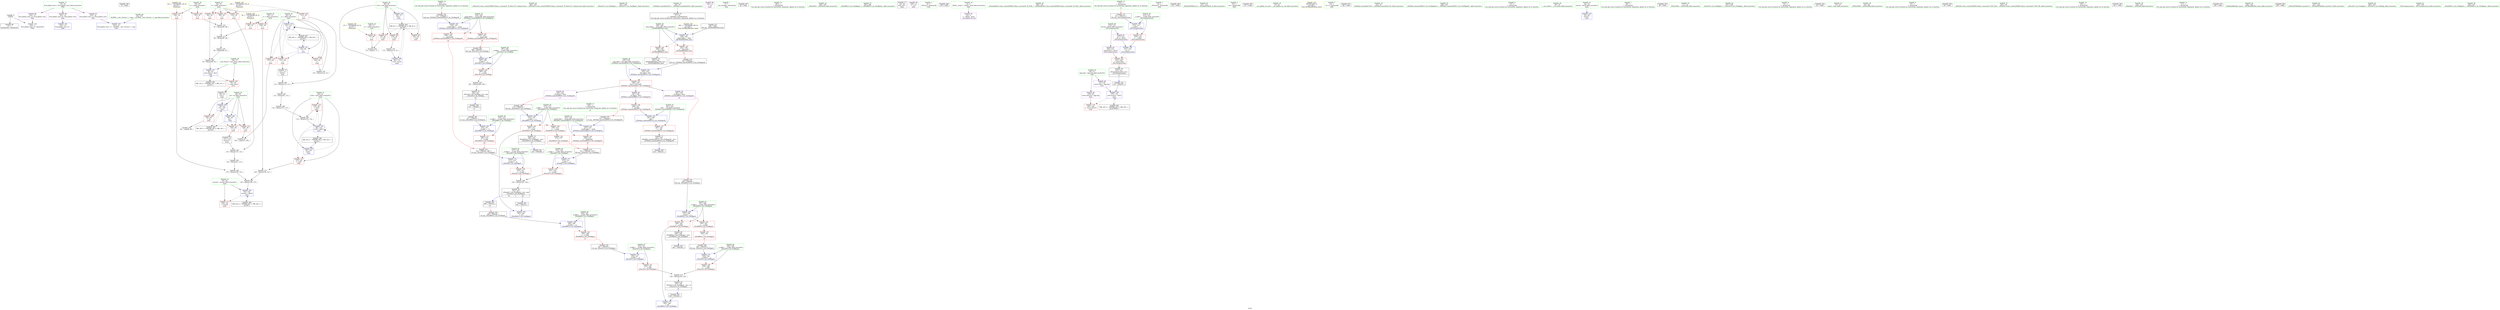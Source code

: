 digraph "SVFG" {
	label="SVFG";

	Node0x55a0948756b0 [shape=record,color=grey,label="{NodeID: 0\nNullPtr}"];
	Node0x55a0948756b0 -> Node0x55a094890660[style=solid];
	Node0x55a0948756b0 -> Node0x55a0948954a0[style=solid];
	Node0x55a0948b91d0 [shape=record,color=black,label="{NodeID: 346\n70 = PHI()\n}"];
	Node0x55a09489ca80 [shape=record,color=grey,label="{NodeID: 263\n134 = Binary(91, 133, )\n}"];
	Node0x55a09489ca80 -> Node0x55a09489cc00[style=solid];
	Node0x55a09488ecf0 [shape=record,color=red,label="{NodeID: 97\n76\<--48\n\<--test\nmain\n}"];
	Node0x55a09488ecf0 -> Node0x55a094893370[style=solid];
	Node0x55a09488c480 [shape=record,color=green,label="{NodeID: 14\n205\<--1\n\<--dummyObj\nCan only get source location for instruction, argument, global var or function.|{<s0>15}}"];
	Node0x55a09488c480:s0 -> Node0x55a0948bcd60[style=solid,color=red];
	Node0x55a0948bb8f0 [shape=record,color=black,label="{NodeID: 360\n203 = PHI(231, )\n}"];
	Node0x55a094893070 [shape=record,color=grey,label="{NodeID: 277\n109 = cmp(107, 108, )\n}"];
	Node0x55a09488e830 [shape=record,color=red,label="{NodeID: 111\n130\<--58\n\<--nn\nmain\n}"];
	Node0x55a09488e830 -> Node0x55a094890ad0[style=solid];
	Node0x55a09488d190 [shape=record,color=green,label="{NodeID: 28\n54\<--55\nx\<--x_field_insensitive\nmain\n}"];
	Node0x55a09488d190 -> Node0x55a09488e420[style=solid];
	Node0x55a09488d190 -> Node0x55a09488e4f0[style=solid];
	Node0x55a0948bcb40 [shape=record,color=black,label="{NodeID: 374\n232 = PHI(202, )\n0th arg _ZNSt8ios_base4setfESt13_Ios_FmtflagsS0_ }"];
	Node0x55a0948bcb40 -> Node0x55a0948961d0[style=solid];
	Node0x55a094894500 [shape=record,color=red,label="{NodeID: 125\n250\<--239\n\<--__mask.addr\n_ZNSt8ios_base4setfESt13_Ios_FmtflagsS0_\n|{<s0>16}}"];
	Node0x55a094894500:s0 -> Node0x55a0948bc2f0[style=solid,color=red];
	Node0x55a09488de40 [shape=record,color=green,label="{NodeID: 42\n162\<--163\n_ZStlsIcSt11char_traitsIcEERSt13basic_ostreamIT_T0_ES6_St13_Setprecision\<--_ZStlsIcSt11char_traitsIcEERSt13basic_ostreamIT_T0_ES6_St13_Setprecision_field_insensitive\n}"];
	Node0x55a094895060 [shape=record,color=red,label="{NodeID: 139\n322\<--317\n\<--__b.addr\n_ZStanSt13_Ios_FmtflagsS_\n}"];
	Node0x55a094895060 -> Node0x55a09489d380[style=solid];
	Node0x55a09488fb10 [shape=record,color=green,label="{NodeID: 56\n261\<--262\n_ZStanSt13_Ios_FmtflagsS_\<--_ZStanSt13_Ios_FmtflagsS__field_insensitive\n}"];
	Node0x55a094895c20 [shape=record,color=blue,label="{NodeID: 153\n62\<--123\ni\<--inc\nmain\n}"];
	Node0x55a094895c20 -> Node0x55a09488eaa0[style=dashed];
	Node0x55a094895c20 -> Node0x55a094893d60[style=dashed];
	Node0x55a094895c20 -> Node0x55a094893df0[style=dashed];
	Node0x55a094895c20 -> Node0x55a094895c20[style=dashed];
	Node0x55a094895c20 -> Node0x55a0948a9f10[style=dashed];
	Node0x55a094890760 [shape=record,color=black,label="{NodeID: 70\n27\<--28\n\<--_ZNSt8ios_base4InitD1Ev\nCan only get source location for instruction, argument, global var or function.}"];
	Node0x55a094896780 [shape=record,color=blue,label="{NodeID: 167\n287\<--286\n__a.addr\<--__a\n_ZStcoSt13_Ios_Fmtflags\n}"];
	Node0x55a094896780 -> Node0x55a094894b80[style=dashed];
	Node0x55a0948912f0 [shape=record,color=purple,label="{NodeID: 84\n138\<--10\n\<--.str\nmain\n}"];
	Node0x55a09488b0c0 [shape=record,color=green,label="{NodeID: 1\n7\<--1\n__dso_handle\<--dummyObj\nGlob }"];
	Node0x55a094578310 [shape=record,color=black,label="{NodeID: 347\n26 = PHI()\n}"];
	Node0x55a09489cc00 [shape=record,color=grey,label="{NodeID: 264\n135 = Binary(129, 134, )\n}"];
	Node0x55a09489cc00 -> Node0x55a09489cd80[style=solid];
	Node0x55a09488edc0 [shape=record,color=red,label="{NodeID: 98\n142\<--48\n\<--test\nmain\n}"];
	Node0x55a09488c580 [shape=record,color=green,label="{NodeID: 15\n292\<--1\n\<--dummyObj\nCan only get source location for instruction, argument, global var or function.}"];
	Node0x55a0948bba00 [shape=record,color=black,label="{NodeID: 361\n255 = PHI(269, )\n}"];
	Node0x55a0948931f0 [shape=record,color=grey,label="{NodeID: 278\n99 = cmp(98, 69, )\n}"];
	Node0x55a09488e900 [shape=record,color=red,label="{NodeID: 112\n118\<--60\n\<--mult\nmain\n}"];
	Node0x55a09488e900 -> Node0x55a09489d080[style=solid];
	Node0x55a09488d260 [shape=record,color=green,label="{NodeID: 29\n56\<--57\nnum_farms\<--num_farms_field_insensitive\nmain\n}"];
	Node0x55a09488d260 -> Node0x55a09488e5c0[style=solid];
	Node0x55a09488d260 -> Node0x55a094895740[style=solid];
	Node0x55a0948bcc50 [shape=record,color=black,label="{NodeID: 375\n233 = PHI(204, )\n1st arg _ZNSt8ios_base4setfESt13_Ios_FmtflagsS0_ }"];
	Node0x55a0948bcc50 -> Node0x55a0948962a0[style=solid];
	Node0x55a0948945d0 [shape=record,color=red,label="{NodeID: 126\n259\<--239\n\<--__mask.addr\n_ZNSt8ios_base4setfESt13_Ios_FmtflagsS0_\n|{<s0>18}}"];
	Node0x55a0948945d0:s0 -> Node0x55a0948bc9c0[style=solid,color=red];
	Node0x55a09488df40 [shape=record,color=green,label="{NodeID: 43\n166\<--167\n_ZNSolsEd\<--_ZNSolsEd_field_insensitive\n}"];
	Node0x55a094895130 [shape=record,color=red,label="{NodeID: 140\n334\<--328\n\<--__a.addr\n_ZStorSt13_Ios_FmtflagsS_\n}"];
	Node0x55a094895130 -> Node0x55a09489db00[style=solid];
	Node0x55a09488fc10 [shape=record,color=green,label="{NodeID: 57\n265\<--266\n_ZStoRRSt13_Ios_FmtflagsS_\<--_ZStoRRSt13_Ios_FmtflagsS__field_insensitive\n}"];
	Node0x55a094895cf0 [shape=record,color=blue,label="{NodeID: 154\n64\<--136\nanswer\<--add18\nmain\n}"];
	Node0x55a094895cf0 -> Node0x55a094893e80[style=dashed];
	Node0x55a094895cf0 -> Node0x55a0948aa410[style=dashed];
	Node0x55a094890860 [shape=record,color=black,label="{NodeID: 71\n43\<--69\nmain_ret\<--\nmain\n}"];
	Node0x55a094896850 [shape=record,color=blue,label="{NodeID: 168\n297\<--295\n__a.addr\<--__a\n_ZStoRRSt13_Ios_FmtflagsS_\n}"];
	Node0x55a094896850 -> Node0x55a094894c50[style=dashed];
	Node0x55a094896850 -> Node0x55a094894d20[style=dashed];
	Node0x55a0948913c0 [shape=record,color=purple,label="{NodeID: 85\n146\<--12\n\<--.str.1\nmain\n}"];
	Node0x55a09488b150 [shape=record,color=green,label="{NodeID: 2\n8\<--1\n_ZSt3cin\<--dummyObj\nGlob }"];
	Node0x55a0948bab50 [shape=record,color=black,label="{NodeID: 348\n139 = PHI()\n}"];
	Node0x55a09489cd80 [shape=record,color=grey,label="{NodeID: 265\n136 = Binary(128, 135, )\n}"];
	Node0x55a09489cd80 -> Node0x55a094895cf0[style=solid];
	Node0x55a09488ee90 [shape=record,color=red,label="{NodeID: 99\n174\<--48\n\<--test\nmain\n}"];
	Node0x55a09488ee90 -> Node0x55a094892d70[style=solid];
	Node0x55a09488c680 [shape=record,color=green,label="{NodeID: 16\n4\<--6\n_ZStL8__ioinit\<--_ZStL8__ioinit_field_insensitive\nGlob }"];
	Node0x55a09488c680 -> Node0x55a094891220[style=solid];
	Node0x55a0948bbb10 [shape=record,color=black,label="{NodeID: 362\n260 = PHI(312, )\n|{<s0>19}}"];
	Node0x55a0948bbb10:s0 -> Node0x55a0948bd0f0[style=solid,color=red];
	Node0x55a094893370 [shape=record,color=grey,label="{NodeID: 279\n78 = cmp(76, 77, )\n}"];
	Node0x55a09488e9d0 [shape=record,color=red,label="{NodeID: 113\n127\<--60\n\<--mult\nmain\n}"];
	Node0x55a09488e9d0 -> Node0x55a09489d680[style=solid];
	Node0x55a09488d330 [shape=record,color=green,label="{NodeID: 30\n58\<--59\nnn\<--nn_field_insensitive\nmain\n}"];
	Node0x55a09488d330 -> Node0x55a09488e690[style=solid];
	Node0x55a09488d330 -> Node0x55a09488e760[style=solid];
	Node0x55a09488d330 -> Node0x55a09488e830[style=solid];
	Node0x55a09488d330 -> Node0x55a094895810[style=solid];
	Node0x55a09488d330 -> Node0x55a0948958e0[style=solid];
	Node0x55a0948bcd60 [shape=record,color=black,label="{NodeID: 376\n234 = PHI(205, )\n2nd arg _ZNSt8ios_base4setfESt13_Ios_FmtflagsS0_ }"];
	Node0x55a0948bcd60 -> Node0x55a094896370[style=solid];
	Node0x55a0948946a0 [shape=record,color=red,label="{NodeID: 127\n267\<--241\n\<--__old\n_ZNSt8ios_base4setfESt13_Ios_FmtflagsS0_\n}"];
	Node0x55a0948946a0 -> Node0x55a094890d40[style=solid];
	Node0x55a09488e040 [shape=record,color=green,label="{NodeID: 44\n169\<--170\n_ZSt4endlIcSt11char_traitsIcEERSt13basic_ostreamIT_T0_ES6_\<--_ZSt4endlIcSt11char_traitsIcEERSt13basic_ostreamIT_T0_ES6__field_insensitive\n}"];
	Node0x55a0948ad0c0 [shape=record,color=yellow,style=double,label="{NodeID: 307\n4V_1 = ENCHI(MR_4V_0)\npts\{47 \}\nFun[main]}"];
	Node0x55a0948ad0c0 -> Node0x55a09488ec20[style=dashed];
	Node0x55a094895200 [shape=record,color=red,label="{NodeID: 141\n335\<--330\n\<--__b.addr\n_ZStorSt13_Ios_FmtflagsS_\n}"];
	Node0x55a094895200 -> Node0x55a09489db00[style=solid];
	Node0x55a09488fd10 [shape=record,color=green,label="{NodeID: 58\n272\<--273\n__a.addr\<--__a.addr_field_insensitive\n_ZStaNRSt13_Ios_FmtflagsS_\n}"];
	Node0x55a09488fd10 -> Node0x55a094894840[style=solid];
	Node0x55a09488fd10 -> Node0x55a094894910[style=solid];
	Node0x55a09488fd10 -> Node0x55a094896510[style=solid];
	Node0x55a094895dc0 [shape=record,color=blue,label="{NodeID: 155\n157\<--153\ncoerce.dive\<--call23\nmain\n}"];
	Node0x55a094895dc0 -> Node0x55a094893f50[style=dashed];
	Node0x55a094895dc0 -> Node0x55a0948aa910[style=dashed];
	Node0x55a094890930 [shape=record,color=black,label="{NodeID: 72\n96\<--95\nconv\<--\nmain\n}"];
	Node0x55a094890930 -> Node0x55a094895810[style=solid];
	Node0x55a094896920 [shape=record,color=blue,label="{NodeID: 169\n299\<--296\n__b.addr\<--__b\n_ZStoRRSt13_Ios_FmtflagsS_\n}"];
	Node0x55a094896920 -> Node0x55a094894df0[style=dashed];
	Node0x55a094891490 [shape=record,color=purple,label="{NodeID: 86\n342\<--14\nllvm.global_ctors_0\<--llvm.global_ctors\nGlob }"];
	Node0x55a094891490 -> Node0x55a0948952d0[style=solid];
	Node0x55a09488b400 [shape=record,color=green,label="{NodeID: 3\n9\<--1\n_ZSt4cout\<--dummyObj\nGlob }"];
	Node0x55a0948badf0 [shape=record,color=black,label="{NodeID: 349\n143 = PHI()\n}"];
	Node0x55a09489cf00 [shape=record,color=grey,label="{NodeID: 266\n116 = Binary(117, 115, )\n}"];
	Node0x55a09489cf00 -> Node0x55a09489d080[style=solid];
	Node0x55a09488ef60 [shape=record,color=red,label="{NodeID: 100\n88\<--50\n\<--c\nmain\n}"];
	Node0x55a09488ef60 -> Node0x55a09489d980[style=solid];
	Node0x55a09488c780 [shape=record,color=green,label="{NodeID: 17\n14\<--18\nllvm.global_ctors\<--llvm.global_ctors_field_insensitive\nGlob }"];
	Node0x55a09488c780 -> Node0x55a094891490[style=solid];
	Node0x55a09488c780 -> Node0x55a094891590[style=solid];
	Node0x55a09488c780 -> Node0x55a094891690[style=solid];
	Node0x55a0948bbcb0 [shape=record,color=black,label="{NodeID: 363\n264 = PHI(294, )\n}"];
	Node0x55a09488eaa0 [shape=record,color=red,label="{NodeID: 114\n107\<--62\n\<--i\nmain\n}"];
	Node0x55a09488eaa0 -> Node0x55a094893070[style=solid];
	Node0x55a09488d400 [shape=record,color=green,label="{NodeID: 31\n60\<--61\nmult\<--mult_field_insensitive\nmain\n}"];
	Node0x55a09488d400 -> Node0x55a09488e900[style=solid];
	Node0x55a09488d400 -> Node0x55a09488e9d0[style=solid];
	Node0x55a09488d400 -> Node0x55a0948959b0[style=solid];
	Node0x55a09488d400 -> Node0x55a094895b50[style=solid];
	Node0x55a0948bce70 [shape=record,color=black,label="{NodeID: 377\n211 = PHI(154, )\n0th arg _ZSt12setprecisioni }"];
	Node0x55a0948bce70 -> Node0x55a094896030[style=solid];
	Node0x55a094894770 [shape=record,color=red,label="{NodeID: 128\n248\<--247\n\<--_M_flags\n_ZNSt8ios_base4setfESt13_Ios_FmtflagsS0_\n}"];
	Node0x55a094894770 -> Node0x55a094896440[style=solid];
	Node0x55a09488e140 [shape=record,color=green,label="{NodeID: 45\n171\<--172\n_ZNSolsEPFRSoS_E\<--_ZNSolsEPFRSoS_E_field_insensitive\n}"];
	Node0x55a0948952d0 [shape=record,color=blue,label="{NodeID: 142\n342\<--15\nllvm.global_ctors_0\<--\nGlob }"];
	Node0x55a09488fde0 [shape=record,color=green,label="{NodeID: 59\n274\<--275\n__b.addr\<--__b.addr_field_insensitive\n_ZStaNRSt13_Ios_FmtflagsS_\n}"];
	Node0x55a09488fde0 -> Node0x55a0948949e0[style=solid];
	Node0x55a09488fde0 -> Node0x55a0948965e0[style=solid];
	Node0x55a094895e90 [shape=record,color=blue,label="{NodeID: 156\n48\<--175\ntest\<--inc29\nmain\n}"];
	Node0x55a094895e90 -> Node0x55a0948a8b10[style=dashed];
	Node0x55a094890a00 [shape=record,color=black,label="{NodeID: 73\n112\<--111\nconv9\<--\nmain\n}"];
	Node0x55a094890a00 -> Node0x55a09489c600[style=solid];
	Node0x55a0948969f0 [shape=record,color=blue,label="{NodeID: 170\n309\<--306\n\<--call\n_ZStoRRSt13_Ios_FmtflagsS_\n}"];
	Node0x55a094891590 [shape=record,color=purple,label="{NodeID: 87\n343\<--14\nllvm.global_ctors_1\<--llvm.global_ctors\nGlob }"];
	Node0x55a094891590 -> Node0x55a0948953a0[style=solid];
	Node0x55a09488b490 [shape=record,color=green,label="{NodeID: 4\n10\<--1\n.str\<--dummyObj\nGlob }"];
	Node0x55a0948baec0 [shape=record,color=black,label="{NodeID: 350\n147 = PHI()\n}"];
	Node0x55a09489d080 [shape=record,color=grey,label="{NodeID: 267\n119 = Binary(118, 116, )\n}"];
	Node0x55a09489d080 -> Node0x55a094895b50[style=solid];
	Node0x55a09488f030 [shape=record,color=red,label="{NodeID: 101\n126\<--50\n\<--c\nmain\n}"];
	Node0x55a09488f030 -> Node0x55a09489d680[style=solid];
	Node0x55a09488c880 [shape=record,color=green,label="{NodeID: 18\n19\<--20\n__cxx_global_var_init\<--__cxx_global_var_init_field_insensitive\n}"];
	Node0x55a0948bbdc0 [shape=record,color=black,label="{NodeID: 364\n281 = PHI(312, )\n}"];
	Node0x55a0948bbdc0 -> Node0x55a0948966b0[style=solid];
	Node0x55a094893d60 [shape=record,color=red,label="{NodeID: 115\n111\<--62\n\<--i\nmain\n}"];
	Node0x55a094893d60 -> Node0x55a094890a00[style=solid];
	Node0x55a09488d4d0 [shape=record,color=green,label="{NodeID: 32\n62\<--63\ni\<--i_field_insensitive\nmain\n}"];
	Node0x55a09488d4d0 -> Node0x55a09488eaa0[style=solid];
	Node0x55a09488d4d0 -> Node0x55a094893d60[style=solid];
	Node0x55a09488d4d0 -> Node0x55a094893df0[style=solid];
	Node0x55a09488d4d0 -> Node0x55a094895a80[style=solid];
	Node0x55a09488d4d0 -> Node0x55a094895c20[style=solid];
	Node0x55a0948bcfb0 [shape=record,color=black,label="{NodeID: 378\n295 = PHI(263, )\n0th arg _ZStoRRSt13_Ios_FmtflagsS_ }"];
	Node0x55a0948bcfb0 -> Node0x55a094896850[style=solid];
	Node0x55a0948abd10 [shape=record,color=yellow,style=double,label="{NodeID: 295\n26V_1 = ENCHI(MR_26V_0)\npts\{200 \}\nFun[_ZSt5fixedRSt8ios_base]}"];
	Node0x55a0948abd10 -> Node0x55a094895f60[style=dashed];
	Node0x55a094894840 [shape=record,color=red,label="{NodeID: 129\n278\<--272\n\<--__a.addr\n_ZStaNRSt13_Ios_FmtflagsS_\n}"];
	Node0x55a094894840 -> Node0x55a094894ab0[style=solid];
	Node0x55a09488e240 [shape=record,color=green,label="{NodeID: 46\n199\<--200\n__base.addr\<--__base.addr_field_insensitive\n_ZSt5fixedRSt8ios_base\n}"];
	Node0x55a09488e240 -> Node0x55a094894020[style=solid];
	Node0x55a09488e240 -> Node0x55a0948940f0[style=solid];
	Node0x55a09488e240 -> Node0x55a094895f60[style=solid];
	Node0x55a0948ad280 [shape=record,color=yellow,style=double,label="{NodeID: 309\n8V_1 = ENCHI(MR_8V_0)\npts\{51 \}\nFun[main]}"];
	Node0x55a0948ad280 -> Node0x55a09488ef60[style=dashed];
	Node0x55a0948ad280 -> Node0x55a09488f030[style=dashed];
	Node0x55a0948953a0 [shape=record,color=blue,label="{NodeID: 143\n343\<--16\nllvm.global_ctors_1\<--_GLOBAL__sub_I_Krazul_1_1.cpp\nGlob }"];
	Node0x55a09488feb0 [shape=record,color=green,label="{NodeID: 60\n287\<--288\n__a.addr\<--__a.addr_field_insensitive\n_ZStcoSt13_Ios_Fmtflags\n}"];
	Node0x55a09488feb0 -> Node0x55a094894b80[style=solid];
	Node0x55a09488feb0 -> Node0x55a094896780[style=solid];
	Node0x55a0948ae960 [shape=record,color=yellow,style=double,label="{NodeID: 323\nRETMU(26V_2)\npts\{200 \}\nFun[_ZSt5fixedRSt8ios_base]}"];
	Node0x55a094895f60 [shape=record,color=blue,label="{NodeID: 157\n199\<--198\n__base.addr\<--__base\n_ZSt5fixedRSt8ios_base\n}"];
	Node0x55a094895f60 -> Node0x55a094894020[style=dashed];
	Node0x55a094895f60 -> Node0x55a0948940f0[style=dashed];
	Node0x55a094890ad0 [shape=record,color=black,label="{NodeID: 74\n131\<--130\nconv14\<--\nmain\n}"];
	Node0x55a094890ad0 -> Node0x55a09489c900[style=solid];
	Node0x55a094896ac0 [shape=record,color=blue,label="{NodeID: 171\n315\<--313\n__a.addr\<--__a\n_ZStanSt13_Ios_FmtflagsS_\n}"];
	Node0x55a094896ac0 -> Node0x55a094894f90[style=dashed];
	Node0x55a094891690 [shape=record,color=purple,label="{NodeID: 88\n344\<--14\nllvm.global_ctors_2\<--llvm.global_ctors\nGlob }"];
	Node0x55a094891690 -> Node0x55a0948954a0[style=solid];
	Node0x55a09488b520 [shape=record,color=green,label="{NodeID: 5\n12\<--1\n.str.1\<--dummyObj\nGlob }"];
	Node0x55a0948baf90 [shape=record,color=black,label="{NodeID: 351\n148 = PHI()\n}"];
	Node0x55a09489d200 [shape=record,color=grey,label="{NodeID: 268\n93 = Binary(90, 92, )\n}"];
	Node0x55a09489d200 -> Node0x55a094895740[style=solid];
	Node0x55a09488f100 [shape=record,color=red,label="{NodeID: 102\n86\<--52\n\<--f\nmain\n}"];
	Node0x55a09488f100 -> Node0x55a09489d800[style=solid];
	Node0x55a09488c980 [shape=record,color=green,label="{NodeID: 19\n23\<--24\n_ZNSt8ios_base4InitC1Ev\<--_ZNSt8ios_base4InitC1Ev_field_insensitive\n}"];
	Node0x55a0948bbf30 [shape=record,color=black,label="{NodeID: 365\n306 = PHI(325, )\n}"];
	Node0x55a0948bbf30 -> Node0x55a0948969f0[style=solid];
	Node0x55a094893df0 [shape=record,color=red,label="{NodeID: 116\n122\<--62\n\<--i\nmain\n}"];
	Node0x55a094893df0 -> Node0x55a09489d500[style=solid];
	Node0x55a09488d5a0 [shape=record,color=green,label="{NodeID: 33\n64\<--65\nanswer\<--answer_field_insensitive\nmain\n}"];
	Node0x55a09488d5a0 -> Node0x55a094893e80[style=solid];
	Node0x55a09488d5a0 -> Node0x55a094895cf0[style=solid];
	Node0x55a0948bd0f0 [shape=record,color=black,label="{NodeID: 379\n296 = PHI(260, )\n1st arg _ZStoRRSt13_Ios_FmtflagsS_ }"];
	Node0x55a0948bd0f0 -> Node0x55a094896920[style=solid];
	Node0x55a094894910 [shape=record,color=red,label="{NodeID: 130\n282\<--272\n\<--__a.addr\n_ZStaNRSt13_Ios_FmtflagsS_\n}"];
	Node0x55a094894910 -> Node0x55a094890e10[style=solid];
	Node0x55a094894910 -> Node0x55a0948966b0[style=solid];
	Node0x55a09488e310 [shape=record,color=green,label="{NodeID: 47\n206\<--207\n_ZNSt8ios_base4setfESt13_Ios_FmtflagsS0_\<--_ZNSt8ios_base4setfESt13_Ios_FmtflagsS0__field_insensitive\n}"];
	Node0x55a0948ad360 [shape=record,color=yellow,style=double,label="{NodeID: 310\n10V_1 = ENCHI(MR_10V_0)\npts\{53 \}\nFun[main]}"];
	Node0x55a0948ad360 -> Node0x55a09488f100[style=dashed];
	Node0x55a0948ad360 -> Node0x55a09488f1d0[style=dashed];
	Node0x55a0948ad360 -> Node0x55a09488f2a0[style=dashed];
	Node0x55a0948ad360 -> Node0x55a09488f370[style=dashed];
	Node0x55a0948954a0 [shape=record,color=blue, style = dotted,label="{NodeID: 144\n344\<--3\nllvm.global_ctors_2\<--dummyVal\nGlob }"];
	Node0x55a09488ff80 [shape=record,color=green,label="{NodeID: 61\n297\<--298\n__a.addr\<--__a.addr_field_insensitive\n_ZStoRRSt13_Ios_FmtflagsS_\n}"];
	Node0x55a09488ff80 -> Node0x55a094894c50[style=solid];
	Node0x55a09488ff80 -> Node0x55a094894d20[style=solid];
	Node0x55a09488ff80 -> Node0x55a094896850[style=solid];
	Node0x55a094896030 [shape=record,color=blue,label="{NodeID: 158\n214\<--211\n__n.addr\<--__n\n_ZSt12setprecisioni\n}"];
	Node0x55a094896030 -> Node0x55a0948941c0[style=dashed];
	Node0x55a094890ba0 [shape=record,color=black,label="{NodeID: 75\n197\<--208\n_ZSt5fixedRSt8ios_base_ret\<--\n_ZSt5fixedRSt8ios_base\n}"];
	Node0x55a094896b90 [shape=record,color=blue,label="{NodeID: 172\n317\<--314\n__b.addr\<--__b\n_ZStanSt13_Ios_FmtflagsS_\n}"];
	Node0x55a094896b90 -> Node0x55a094895060[style=dashed];
	Node0x55a094891790 [shape=record,color=purple,label="{NodeID: 89\n157\<--66\ncoerce.dive\<--agg.tmp\nmain\n}"];
	Node0x55a094891790 -> Node0x55a094895dc0[style=solid];
	Node0x55a09488b5b0 [shape=record,color=green,label="{NodeID: 6\n15\<--1\n\<--dummyObj\nCan only get source location for instruction, argument, global var or function.}"];
	Node0x55a0948bb060 [shape=record,color=black,label="{NodeID: 352\n153 = PHI(210, )\n}"];
	Node0x55a0948bb060 -> Node0x55a094895dc0[style=solid];
	Node0x55a09489d380 [shape=record,color=grey,label="{NodeID: 269\n323 = Binary(321, 322, )\n}"];
	Node0x55a09489d380 -> Node0x55a094891080[style=solid];
	Node0x55a09488f1d0 [shape=record,color=red,label="{NodeID: 103\n92\<--52\n\<--f\nmain\n}"];
	Node0x55a09488f1d0 -> Node0x55a09489d200[style=solid];
	Node0x55a09488ca80 [shape=record,color=green,label="{NodeID: 20\n29\<--30\n__cxa_atexit\<--__cxa_atexit_field_insensitive\n}"];
	Node0x55a0948bc070 [shape=record,color=black,label="{NodeID: 366\n270 = PHI(254, )\n0th arg _ZStaNRSt13_Ios_FmtflagsS_ }"];
	Node0x55a0948bc070 -> Node0x55a094896510[style=solid];
	Node0x55a0948a8b10 [shape=record,color=black,label="{NodeID: 283\nMR_6V_3 = PHI(MR_6V_4, MR_6V_2, )\npts\{49 \}\n}"];
	Node0x55a0948a8b10 -> Node0x55a09488ecf0[style=dashed];
	Node0x55a0948a8b10 -> Node0x55a09488edc0[style=dashed];
	Node0x55a0948a8b10 -> Node0x55a09488ee90[style=dashed];
	Node0x55a0948a8b10 -> Node0x55a094895e90[style=dashed];
	Node0x55a094893e80 [shape=record,color=red,label="{NodeID: 117\n164\<--64\n\<--answer\nmain\n}"];
	Node0x55a09488d670 [shape=record,color=green,label="{NodeID: 34\n66\<--67\nagg.tmp\<--agg.tmp_field_insensitive\nmain\n}"];
	Node0x55a09488d670 -> Node0x55a094891790[style=solid];
	Node0x55a09488d670 -> Node0x55a094891860[style=solid];
	Node0x55a0948949e0 [shape=record,color=red,label="{NodeID: 131\n280\<--274\n\<--__b.addr\n_ZStaNRSt13_Ios_FmtflagsS_\n|{<s0>20}}"];
	Node0x55a0948949e0:s0 -> Node0x55a0948bc9c0[style=solid,color=red];
	Node0x55a09488f430 [shape=record,color=green,label="{NodeID: 48\n212\<--213\nretval\<--retval_field_insensitive\n_ZSt12setprecisioni\n}"];
	Node0x55a09488f430 -> Node0x55a094891930[style=solid];
	Node0x55a09488f430 -> Node0x55a094891a00[style=solid];
	Node0x55a0948ad440 [shape=record,color=yellow,style=double,label="{NodeID: 311\n12V_1 = ENCHI(MR_12V_0)\npts\{55 \}\nFun[main]}"];
	Node0x55a0948ad440 -> Node0x55a09488e420[style=dashed];
	Node0x55a0948ad440 -> Node0x55a09488e4f0[style=dashed];
	Node0x55a0948955a0 [shape=record,color=blue,label="{NodeID: 145\n44\<--69\nretval\<--\nmain\n}"];
	Node0x55a094890050 [shape=record,color=green,label="{NodeID: 62\n299\<--300\n__b.addr\<--__b.addr_field_insensitive\n_ZStoRRSt13_Ios_FmtflagsS_\n}"];
	Node0x55a094890050 -> Node0x55a094894df0[style=solid];
	Node0x55a094890050 -> Node0x55a094896920[style=solid];
	Node0x55a094896100 [shape=record,color=blue,label="{NodeID: 159\n217\<--218\n_M_n\<--\n_ZSt12setprecisioni\n}"];
	Node0x55a094896100 -> Node0x55a094894290[style=dashed];
	Node0x55a094890c70 [shape=record,color=black,label="{NodeID: 76\n210\<--221\n_ZSt12setprecisioni_ret\<--\n_ZSt12setprecisioni\n|{<s0>11}}"];
	Node0x55a094890c70:s0 -> Node0x55a0948bb060[style=solid,color=blue];
	Node0x55a094896c60 [shape=record,color=blue,label="{NodeID: 173\n328\<--326\n__a.addr\<--__a\n_ZStorSt13_Ios_FmtflagsS_\n}"];
	Node0x55a094896c60 -> Node0x55a094895130[style=dashed];
	Node0x55a094891860 [shape=record,color=purple,label="{NodeID: 90\n159\<--66\ncoerce.dive24\<--agg.tmp\nmain\n}"];
	Node0x55a094891860 -> Node0x55a094893f50[style=solid];
	Node0x55a09488bdf0 [shape=record,color=green,label="{NodeID: 7\n69\<--1\n\<--dummyObj\nCan only get source location for instruction, argument, global var or function.}"];
	Node0x55a0948bb1f0 [shape=record,color=black,label="{NodeID: 353\n80 = PHI()\n}"];
	Node0x55a09489d500 [shape=record,color=grey,label="{NodeID: 270\n123 = Binary(122, 74, )\n}"];
	Node0x55a09489d500 -> Node0x55a094895c20[style=solid];
	Node0x55a09488f2a0 [shape=record,color=red,label="{NodeID: 104\n113\<--52\n\<--f\nmain\n}"];
	Node0x55a09488f2a0 -> Node0x55a09489c600[style=solid];
	Node0x55a09488cb80 [shape=record,color=green,label="{NodeID: 21\n28\<--34\n_ZNSt8ios_base4InitD1Ev\<--_ZNSt8ios_base4InitD1Ev_field_insensitive\n}"];
	Node0x55a09488cb80 -> Node0x55a094890760[style=solid];
	Node0x55a0948bc1b0 [shape=record,color=black,label="{NodeID: 367\n271 = PHI(251, )\n1st arg _ZStaNRSt13_Ios_FmtflagsS_ }"];
	Node0x55a0948bc1b0 -> Node0x55a0948965e0[style=solid];
	Node0x55a0948a9010 [shape=record,color=black,label="{NodeID: 284\nMR_14V_2 = PHI(MR_14V_3, MR_14V_1, )\npts\{57 \}\n}"];
	Node0x55a0948a9010 -> Node0x55a094895740[style=dashed];
	Node0x55a094893f50 [shape=record,color=red,label="{NodeID: 118\n160\<--159\n\<--coerce.dive24\nmain\n}"];
	Node0x55a09488d740 [shape=record,color=green,label="{NodeID: 35\n71\<--72\n_ZNSirsERi\<--_ZNSirsERi_field_insensitive\n}"];
	Node0x55a094894ab0 [shape=record,color=red,label="{NodeID: 132\n279\<--278\n\<--\n_ZStaNRSt13_Ios_FmtflagsS_\n|{<s0>20}}"];
	Node0x55a094894ab0:s0 -> Node0x55a0948bc780[style=solid,color=red];
	Node0x55a09488f500 [shape=record,color=green,label="{NodeID: 49\n214\<--215\n__n.addr\<--__n.addr_field_insensitive\n_ZSt12setprecisioni\n}"];
	Node0x55a09488f500 -> Node0x55a0948941c0[style=solid];
	Node0x55a09488f500 -> Node0x55a094896030[style=solid];
	Node0x55a094895670 [shape=record,color=blue,label="{NodeID: 146\n48\<--74\ntest\<--\nmain\n}"];
	Node0x55a094895670 -> Node0x55a0948a8b10[style=dashed];
	Node0x55a094890120 [shape=record,color=green,label="{NodeID: 63\n307\<--308\n_ZStorSt13_Ios_FmtflagsS_\<--_ZStorSt13_Ios_FmtflagsS__field_insensitive\n}"];
	Node0x55a0948961d0 [shape=record,color=blue,label="{NodeID: 160\n235\<--232\nthis.addr\<--this\n_ZNSt8ios_base4setfESt13_Ios_FmtflagsS0_\n}"];
	Node0x55a0948961d0 -> Node0x55a094894360[style=dashed];
	Node0x55a094890d40 [shape=record,color=black,label="{NodeID: 77\n231\<--267\n_ZNSt8ios_base4setfESt13_Ios_FmtflagsS0__ret\<--\n_ZNSt8ios_base4setfESt13_Ios_FmtflagsS0_\n|{<s0>15}}"];
	Node0x55a094890d40:s0 -> Node0x55a0948bb8f0[style=solid,color=blue];
	Node0x55a094896d30 [shape=record,color=blue,label="{NodeID: 174\n330\<--327\n__b.addr\<--__b\n_ZStorSt13_Ios_FmtflagsS_\n}"];
	Node0x55a094896d30 -> Node0x55a094895200[style=dashed];
	Node0x55a094891930 [shape=record,color=purple,label="{NodeID: 91\n217\<--212\n_M_n\<--retval\n_ZSt12setprecisioni\n}"];
	Node0x55a094891930 -> Node0x55a094896100[style=solid];
	Node0x55a09488be80 [shape=record,color=green,label="{NodeID: 8\n74\<--1\n\<--dummyObj\nCan only get source location for instruction, argument, global var or function.}"];
	Node0x55a0948bb2c0 [shape=record,color=black,label="{NodeID: 354\n83 = PHI()\n}"];
	Node0x55a09489d680 [shape=record,color=grey,label="{NodeID: 271\n128 = Binary(126, 127, )\n}"];
	Node0x55a09489d680 -> Node0x55a09489cd80[style=solid];
	Node0x55a09488f370 [shape=record,color=red,label="{NodeID: 105\n132\<--52\n\<--f\nmain\n}"];
	Node0x55a09488f370 -> Node0x55a09489c900[style=solid];
	Node0x55a09488cc80 [shape=record,color=green,label="{NodeID: 22\n41\<--42\nmain\<--main_field_insensitive\n}"];
	Node0x55a0948bc2f0 [shape=record,color=black,label="{NodeID: 368\n286 = PHI(250, )\n0th arg _ZStcoSt13_Ios_Fmtflags }"];
	Node0x55a0948bc2f0 -> Node0x55a094896780[style=solid];
	Node0x55a0948a9510 [shape=record,color=black,label="{NodeID: 285\nMR_16V_2 = PHI(MR_16V_5, MR_16V_1, )\npts\{59 \}\n}"];
	Node0x55a0948a9510 -> Node0x55a094895810[style=dashed];
	Node0x55a094894020 [shape=record,color=red,label="{NodeID: 119\n202\<--199\n\<--__base.addr\n_ZSt5fixedRSt8ios_base\n|{<s0>15}}"];
	Node0x55a094894020:s0 -> Node0x55a0948bcb40[style=solid,color=red];
	Node0x55a09488d840 [shape=record,color=green,label="{NodeID: 36\n81\<--82\n_ZNSirsERd\<--_ZNSirsERd_field_insensitive\n}"];
	Node0x55a094894b80 [shape=record,color=red,label="{NodeID: 133\n290\<--287\n\<--__a.addr\n_ZStcoSt13_Ios_Fmtflags\n}"];
	Node0x55a094894b80 -> Node0x55a09489c480[style=solid];
	Node0x55a09488f5d0 [shape=record,color=green,label="{NodeID: 50\n235\<--236\nthis.addr\<--this.addr_field_insensitive\n_ZNSt8ios_base4setfESt13_Ios_FmtflagsS0_\n}"];
	Node0x55a09488f5d0 -> Node0x55a094894360[style=solid];
	Node0x55a09488f5d0 -> Node0x55a0948961d0[style=solid];
	Node0x55a094895740 [shape=record,color=blue,label="{NodeID: 147\n56\<--93\nnum_farms\<--div4\nmain\n}"];
	Node0x55a094895740 -> Node0x55a09488e5c0[style=dashed];
	Node0x55a094895740 -> Node0x55a0948a9010[style=dashed];
	Node0x55a094890220 [shape=record,color=green,label="{NodeID: 64\n315\<--316\n__a.addr\<--__a.addr_field_insensitive\n_ZStanSt13_Ios_FmtflagsS_\n}"];
	Node0x55a094890220 -> Node0x55a094894f90[style=solid];
	Node0x55a094890220 -> Node0x55a094896ac0[style=solid];
	Node0x55a0948962a0 [shape=record,color=blue,label="{NodeID: 161\n237\<--233\n__fmtfl.addr\<--__fmtfl\n_ZNSt8ios_base4setfESt13_Ios_FmtflagsS0_\n}"];
	Node0x55a0948962a0 -> Node0x55a094894430[style=dashed];
	Node0x55a094890e10 [shape=record,color=black,label="{NodeID: 78\n269\<--282\n_ZStaNRSt13_Ios_FmtflagsS__ret\<--\n_ZStaNRSt13_Ios_FmtflagsS_\n|{<s0>17}}"];
	Node0x55a094890e10:s0 -> Node0x55a0948bba00[style=solid,color=blue];
	Node0x55a094891a00 [shape=record,color=purple,label="{NodeID: 92\n220\<--212\ncoerce.dive\<--retval\n_ZSt12setprecisioni\n}"];
	Node0x55a094891a00 -> Node0x55a094894290[style=solid];
	Node0x55a09488bf80 [shape=record,color=green,label="{NodeID: 9\n91\<--1\n\<--dummyObj\nCan only get source location for instruction, argument, global var or function.}"];
	Node0x55a0948bb390 [shape=record,color=black,label="{NodeID: 355\n84 = PHI()\n}"];
	Node0x55a09489d800 [shape=record,color=grey,label="{NodeID: 272\n87 = Binary(85, 86, )\n}"];
	Node0x55a09489d800 -> Node0x55a09489d980[style=solid];
	Node0x55a09488e420 [shape=record,color=red,label="{NodeID: 106\n85\<--54\n\<--x\nmain\n}"];
	Node0x55a09488e420 -> Node0x55a09489d800[style=solid];
	Node0x55a09488cd80 [shape=record,color=green,label="{NodeID: 23\n44\<--45\nretval\<--retval_field_insensitive\nmain\n}"];
	Node0x55a09488cd80 -> Node0x55a0948955a0[style=solid];
	Node0x55a0948bc430 [shape=record,color=black,label="{NodeID: 369\n326 = PHI(304, )\n0th arg _ZStorSt13_Ios_FmtflagsS_ }"];
	Node0x55a0948bc430 -> Node0x55a094896c60[style=solid];
	Node0x55a0948a9a10 [shape=record,color=black,label="{NodeID: 286\nMR_18V_2 = PHI(MR_18V_4, MR_18V_1, )\npts\{61 \}\n}"];
	Node0x55a0948a9a10 -> Node0x55a0948959b0[style=dashed];
	Node0x55a0948940f0 [shape=record,color=red,label="{NodeID: 120\n208\<--199\n\<--__base.addr\n_ZSt5fixedRSt8ios_base\n}"];
	Node0x55a0948940f0 -> Node0x55a094890ba0[style=solid];
	Node0x55a09488d940 [shape=record,color=green,label="{NodeID: 37\n140\<--141\n_ZStlsISt11char_traitsIcEERSt13basic_ostreamIcT_ES5_PKc\<--_ZStlsISt11char_traitsIcEERSt13basic_ostreamIcT_ES5_PKc_field_insensitive\n}"];
	Node0x55a094894c50 [shape=record,color=red,label="{NodeID: 134\n303\<--297\n\<--__a.addr\n_ZStoRRSt13_Ios_FmtflagsS_\n}"];
	Node0x55a094894c50 -> Node0x55a094894ec0[style=solid];
	Node0x55a09488f6a0 [shape=record,color=green,label="{NodeID: 51\n237\<--238\n__fmtfl.addr\<--__fmtfl.addr_field_insensitive\n_ZNSt8ios_base4setfESt13_Ios_FmtflagsS0_\n}"];
	Node0x55a09488f6a0 -> Node0x55a094894430[style=solid];
	Node0x55a09488f6a0 -> Node0x55a0948962a0[style=solid];
	Node0x55a094895810 [shape=record,color=blue,label="{NodeID: 148\n58\<--96\nnn\<--conv\nmain\n}"];
	Node0x55a094895810 -> Node0x55a09488e690[style=dashed];
	Node0x55a094895810 -> Node0x55a09488e760[style=dashed];
	Node0x55a094895810 -> Node0x55a09488e830[style=dashed];
	Node0x55a094895810 -> Node0x55a0948958e0[style=dashed];
	Node0x55a094895810 -> Node0x55a0948a9510[style=dashed];
	Node0x55a0948902f0 [shape=record,color=green,label="{NodeID: 65\n317\<--318\n__b.addr\<--__b.addr_field_insensitive\n_ZStanSt13_Ios_FmtflagsS_\n}"];
	Node0x55a0948902f0 -> Node0x55a094895060[style=solid];
	Node0x55a0948902f0 -> Node0x55a094896b90[style=solid];
	Node0x55a094896370 [shape=record,color=blue,label="{NodeID: 162\n239\<--234\n__mask.addr\<--__mask\n_ZNSt8ios_base4setfESt13_Ios_FmtflagsS0_\n}"];
	Node0x55a094896370 -> Node0x55a094894500[style=dashed];
	Node0x55a094896370 -> Node0x55a0948945d0[style=dashed];
	Node0x55a094890ee0 [shape=record,color=black,label="{NodeID: 79\n285\<--291\n_ZStcoSt13_Ios_Fmtflags_ret\<--neg\n_ZStcoSt13_Ios_Fmtflags\n|{<s0>16}}"];
	Node0x55a094890ee0:s0 -> Node0x55a0948bb730[style=solid,color=blue];
	Node0x55a09489c480 [shape=record,color=grey,label="{NodeID: 259\n291 = Binary(290, 292, )\n}"];
	Node0x55a09489c480 -> Node0x55a094890ee0[style=solid];
	Node0x55a094891ad0 [shape=record,color=purple,label="{NodeID: 93\n247\<--246\n_M_flags\<--this1\n_ZNSt8ios_base4setfESt13_Ios_FmtflagsS0_\n}"];
	Node0x55a094891ad0 -> Node0x55a094894770[style=solid];
	Node0x55a09488c080 [shape=record,color=green,label="{NodeID: 10\n104\<--1\n\<--dummyObj\nCan only get source location for instruction, argument, global var or function.}"];
	Node0x55a0948bb460 [shape=record,color=black,label="{NodeID: 356\n161 = PHI()\n}"];
	Node0x55a09489d980 [shape=record,color=grey,label="{NodeID: 273\n89 = Binary(87, 88, )\n}"];
	Node0x55a09489d980 -> Node0x55a094892ef0[style=solid];
	Node0x55a09488e4f0 [shape=record,color=red,label="{NodeID: 107\n129\<--54\n\<--x\nmain\n}"];
	Node0x55a09488e4f0 -> Node0x55a09489cc00[style=solid];
	Node0x55a09488ce50 [shape=record,color=green,label="{NodeID: 24\n46\<--47\nt\<--t_field_insensitive\nmain\n}"];
	Node0x55a09488ce50 -> Node0x55a09488ec20[style=solid];
	Node0x55a0948bc570 [shape=record,color=black,label="{NodeID: 370\n327 = PHI(305, )\n1st arg _ZStorSt13_Ios_FmtflagsS_ }"];
	Node0x55a0948bc570 -> Node0x55a094896d30[style=solid];
	Node0x55a0948a9f10 [shape=record,color=black,label="{NodeID: 287\nMR_20V_2 = PHI(MR_20V_4, MR_20V_1, )\npts\{63 \}\n}"];
	Node0x55a0948a9f10 -> Node0x55a094895a80[style=dashed];
	Node0x55a0948941c0 [shape=record,color=red,label="{NodeID: 121\n218\<--214\n\<--__n.addr\n_ZSt12setprecisioni\n}"];
	Node0x55a0948941c0 -> Node0x55a094896100[style=solid];
	Node0x55a09488da40 [shape=record,color=green,label="{NodeID: 38\n144\<--145\n_ZNSolsEi\<--_ZNSolsEi_field_insensitive\n}"];
	Node0x55a094894d20 [shape=record,color=red,label="{NodeID: 135\n309\<--297\n\<--__a.addr\n_ZStoRRSt13_Ios_FmtflagsS_\n}"];
	Node0x55a094894d20 -> Node0x55a094890fb0[style=solid];
	Node0x55a094894d20 -> Node0x55a0948969f0[style=solid];
	Node0x55a09488f770 [shape=record,color=green,label="{NodeID: 52\n239\<--240\n__mask.addr\<--__mask.addr_field_insensitive\n_ZNSt8ios_base4setfESt13_Ios_FmtflagsS0_\n}"];
	Node0x55a09488f770 -> Node0x55a094894500[style=solid];
	Node0x55a09488f770 -> Node0x55a0948945d0[style=solid];
	Node0x55a09488f770 -> Node0x55a094896370[style=solid];
	Node0x55a0948958e0 [shape=record,color=blue,label="{NodeID: 149\n58\<--69\nnn\<--\nmain\n}"];
	Node0x55a0948958e0 -> Node0x55a09488e760[style=dashed];
	Node0x55a0948958e0 -> Node0x55a09488e830[style=dashed];
	Node0x55a0948958e0 -> Node0x55a0948a9510[style=dashed];
	Node0x55a0948903c0 [shape=record,color=green,label="{NodeID: 66\n328\<--329\n__a.addr\<--__a.addr_field_insensitive\n_ZStorSt13_Ios_FmtflagsS_\n}"];
	Node0x55a0948903c0 -> Node0x55a094895130[style=solid];
	Node0x55a0948903c0 -> Node0x55a094896c60[style=solid];
	Node0x55a094896440 [shape=record,color=blue,label="{NodeID: 163\n241\<--248\n__old\<--\n_ZNSt8ios_base4setfESt13_Ios_FmtflagsS0_\n}"];
	Node0x55a094896440 -> Node0x55a0948946a0[style=dashed];
	Node0x55a094890fb0 [shape=record,color=black,label="{NodeID: 80\n294\<--309\n_ZStoRRSt13_Ios_FmtflagsS__ret\<--\n_ZStoRRSt13_Ios_FmtflagsS_\n|{<s0>19}}"];
	Node0x55a094890fb0:s0 -> Node0x55a0948bbcb0[style=solid,color=blue];
	Node0x55a09489c600 [shape=record,color=grey,label="{NodeID: 260\n114 = Binary(112, 113, )\n}"];
	Node0x55a09489c600 -> Node0x55a09489c780[style=solid];
	Node0x55a094891ba0 [shape=record,color=purple,label="{NodeID: 94\n254\<--246\n_M_flags2\<--this1\n_ZNSt8ios_base4setfESt13_Ios_FmtflagsS0_\n|{<s0>17}}"];
	Node0x55a094891ba0:s0 -> Node0x55a0948bc070[style=solid,color=red];
	Node0x55a09488c180 [shape=record,color=green,label="{NodeID: 11\n117\<--1\n\<--dummyObj\nCan only get source location for instruction, argument, global var or function.}"];
	Node0x55a0948bb560 [shape=record,color=black,label="{NodeID: 357\n165 = PHI()\n}"];
	Node0x55a09489db00 [shape=record,color=grey,label="{NodeID: 274\n336 = Binary(334, 335, )\n}"];
	Node0x55a09489db00 -> Node0x55a094891150[style=solid];
	Node0x55a09488e5c0 [shape=record,color=red,label="{NodeID: 108\n95\<--56\n\<--num_farms\nmain\n}"];
	Node0x55a09488e5c0 -> Node0x55a094890930[style=solid];
	Node0x55a09488cf20 [shape=record,color=green,label="{NodeID: 25\n48\<--49\ntest\<--test_field_insensitive\nmain\n}"];
	Node0x55a09488cf20 -> Node0x55a09488ecf0[style=solid];
	Node0x55a09488cf20 -> Node0x55a09488edc0[style=solid];
	Node0x55a09488cf20 -> Node0x55a09488ee90[style=solid];
	Node0x55a09488cf20 -> Node0x55a094895670[style=solid];
	Node0x55a09488cf20 -> Node0x55a094895e90[style=solid];
	Node0x55a0948bc6b0 [shape=record,color=black,label="{NodeID: 371\n198 = PHI()\n0th arg _ZSt5fixedRSt8ios_base }"];
	Node0x55a0948bc6b0 -> Node0x55a094895f60[style=solid];
	Node0x55a0948aa410 [shape=record,color=black,label="{NodeID: 288\nMR_22V_2 = PHI(MR_22V_3, MR_22V_1, )\npts\{65 \}\n}"];
	Node0x55a0948aa410 -> Node0x55a094895cf0[style=dashed];
	Node0x55a094894290 [shape=record,color=red,label="{NodeID: 122\n221\<--220\n\<--coerce.dive\n_ZSt12setprecisioni\n}"];
	Node0x55a094894290 -> Node0x55a094890c70[style=solid];
	Node0x55a09488db40 [shape=record,color=green,label="{NodeID: 39\n149\<--150\n_ZSt5fixedRSt8ios_base\<--_ZSt5fixedRSt8ios_base_field_insensitive\n}"];
	Node0x55a094894df0 [shape=record,color=red,label="{NodeID: 136\n305\<--299\n\<--__b.addr\n_ZStoRRSt13_Ios_FmtflagsS_\n|{<s0>21}}"];
	Node0x55a094894df0:s0 -> Node0x55a0948bc570[style=solid,color=red];
	Node0x55a09488f840 [shape=record,color=green,label="{NodeID: 53\n241\<--242\n__old\<--__old_field_insensitive\n_ZNSt8ios_base4setfESt13_Ios_FmtflagsS0_\n}"];
	Node0x55a09488f840 -> Node0x55a0948946a0[style=solid];
	Node0x55a09488f840 -> Node0x55a094896440[style=solid];
	Node0x55a0948959b0 [shape=record,color=blue,label="{NodeID: 150\n60\<--104\nmult\<--\nmain\n}"];
	Node0x55a0948959b0 -> Node0x55a09488e900[style=dashed];
	Node0x55a0948959b0 -> Node0x55a09488e9d0[style=dashed];
	Node0x55a0948959b0 -> Node0x55a094895b50[style=dashed];
	Node0x55a0948959b0 -> Node0x55a0948a9a10[style=dashed];
	Node0x55a094890490 [shape=record,color=green,label="{NodeID: 67\n330\<--331\n__b.addr\<--__b.addr_field_insensitive\n_ZStorSt13_Ios_FmtflagsS_\n}"];
	Node0x55a094890490 -> Node0x55a094895200[style=solid];
	Node0x55a094890490 -> Node0x55a094896d30[style=solid];
	Node0x55a094896510 [shape=record,color=blue,label="{NodeID: 164\n272\<--270\n__a.addr\<--__a\n_ZStaNRSt13_Ios_FmtflagsS_\n}"];
	Node0x55a094896510 -> Node0x55a094894840[style=dashed];
	Node0x55a094896510 -> Node0x55a094894910[style=dashed];
	Node0x55a094891080 [shape=record,color=black,label="{NodeID: 81\n312\<--323\n_ZStanSt13_Ios_FmtflagsS__ret\<--and\n_ZStanSt13_Ios_FmtflagsS_\n|{<s0>18|<s1>20}}"];
	Node0x55a094891080:s0 -> Node0x55a0948bbb10[style=solid,color=blue];
	Node0x55a094891080:s1 -> Node0x55a0948bbdc0[style=solid,color=blue];
	Node0x55a09489c780 [shape=record,color=grey,label="{NodeID: 261\n115 = Binary(91, 114, )\n}"];
	Node0x55a09489c780 -> Node0x55a09489cf00[style=solid];
	Node0x55a094891c70 [shape=record,color=purple,label="{NodeID: 95\n263\<--246\n_M_flags5\<--this1\n_ZNSt8ios_base4setfESt13_Ios_FmtflagsS0_\n|{<s0>19}}"];
	Node0x55a094891c70:s0 -> Node0x55a0948bcfb0[style=solid,color=red];
	Node0x55a09488c280 [shape=record,color=green,label="{NodeID: 12\n154\<--1\n\<--dummyObj\nCan only get source location for instruction, argument, global var or function.|{<s0>11}}"];
	Node0x55a09488c280:s0 -> Node0x55a0948bce70[style=solid,color=red];
	Node0x55a0948bb660 [shape=record,color=black,label="{NodeID: 358\n168 = PHI()\n}"];
	Node0x55a094892d70 [shape=record,color=grey,label="{NodeID: 275\n175 = Binary(174, 74, )\n}"];
	Node0x55a094892d70 -> Node0x55a094895e90[style=solid];
	Node0x55a09488e690 [shape=record,color=red,label="{NodeID: 109\n98\<--58\n\<--nn\nmain\n}"];
	Node0x55a09488e690 -> Node0x55a0948931f0[style=solid];
	Node0x55a09488cff0 [shape=record,color=green,label="{NodeID: 26\n50\<--51\nc\<--c_field_insensitive\nmain\n}"];
	Node0x55a09488cff0 -> Node0x55a09488ef60[style=solid];
	Node0x55a09488cff0 -> Node0x55a09488f030[style=solid];
	Node0x55a0948bc780 [shape=record,color=black,label="{NodeID: 372\n313 = PHI(258, 279, )\n0th arg _ZStanSt13_Ios_FmtflagsS_ }"];
	Node0x55a0948bc780 -> Node0x55a094896ac0[style=solid];
	Node0x55a0948aa910 [shape=record,color=black,label="{NodeID: 289\nMR_24V_2 = PHI(MR_24V_3, MR_24V_1, )\npts\{670000 \}\n}"];
	Node0x55a0948aa910 -> Node0x55a094895dc0[style=dashed];
	Node0x55a094894360 [shape=record,color=red,label="{NodeID: 123\n246\<--235\nthis1\<--this.addr\n_ZNSt8ios_base4setfESt13_Ios_FmtflagsS0_\n}"];
	Node0x55a094894360 -> Node0x55a094891ad0[style=solid];
	Node0x55a094894360 -> Node0x55a094891ba0[style=solid];
	Node0x55a094894360 -> Node0x55a094891c70[style=solid];
	Node0x55a09488dc40 [shape=record,color=green,label="{NodeID: 40\n151\<--152\n_ZNSolsEPFRSt8ios_baseS0_E\<--_ZNSolsEPFRSt8ios_baseS0_E_field_insensitive\n}"];
	Node0x55a094894ec0 [shape=record,color=red,label="{NodeID: 137\n304\<--303\n\<--\n_ZStoRRSt13_Ios_FmtflagsS_\n|{<s0>21}}"];
	Node0x55a094894ec0:s0 -> Node0x55a0948bc430[style=solid,color=red];
	Node0x55a09488f910 [shape=record,color=green,label="{NodeID: 54\n252\<--253\n_ZStcoSt13_Ios_Fmtflags\<--_ZStcoSt13_Ios_Fmtflags_field_insensitive\n}"];
	Node0x55a094895a80 [shape=record,color=blue,label="{NodeID: 151\n62\<--69\ni\<--\nmain\n}"];
	Node0x55a094895a80 -> Node0x55a09488eaa0[style=dashed];
	Node0x55a094895a80 -> Node0x55a094893d60[style=dashed];
	Node0x55a094895a80 -> Node0x55a094893df0[style=dashed];
	Node0x55a094895a80 -> Node0x55a094895c20[style=dashed];
	Node0x55a094895a80 -> Node0x55a0948a9f10[style=dashed];
	Node0x55a094890560 [shape=record,color=green,label="{NodeID: 68\n16\<--338\n_GLOBAL__sub_I_Krazul_1_1.cpp\<--_GLOBAL__sub_I_Krazul_1_1.cpp_field_insensitive\n}"];
	Node0x55a094890560 -> Node0x55a0948953a0[style=solid];
	Node0x55a0948965e0 [shape=record,color=blue,label="{NodeID: 165\n274\<--271\n__b.addr\<--__b\n_ZStaNRSt13_Ios_FmtflagsS_\n}"];
	Node0x55a0948965e0 -> Node0x55a0948949e0[style=dashed];
	Node0x55a094891150 [shape=record,color=black,label="{NodeID: 82\n325\<--336\n_ZStorSt13_Ios_FmtflagsS__ret\<--or\n_ZStorSt13_Ios_FmtflagsS_\n|{<s0>21}}"];
	Node0x55a094891150:s0 -> Node0x55a0948bbf30[style=solid,color=blue];
	Node0x55a09489c900 [shape=record,color=grey,label="{NodeID: 262\n133 = Binary(131, 132, )\n}"];
	Node0x55a09489c900 -> Node0x55a09489ca80[style=solid];
	Node0x55a09488ec20 [shape=record,color=red,label="{NodeID: 96\n77\<--46\n\<--t\nmain\n}"];
	Node0x55a09488ec20 -> Node0x55a094893370[style=solid];
	Node0x55a09488c380 [shape=record,color=green,label="{NodeID: 13\n204\<--1\n\<--dummyObj\nCan only get source location for instruction, argument, global var or function.|{<s0>15}}"];
	Node0x55a09488c380:s0 -> Node0x55a0948bcc50[style=solid,color=red];
	Node0x55a0948bb730 [shape=record,color=black,label="{NodeID: 359\n251 = PHI(285, )\n|{<s0>17}}"];
	Node0x55a0948bb730:s0 -> Node0x55a0948bc1b0[style=solid,color=red];
	Node0x55a094892ef0 [shape=record,color=grey,label="{NodeID: 276\n90 = Binary(89, 91, )\n}"];
	Node0x55a094892ef0 -> Node0x55a09489d200[style=solid];
	Node0x55a09488e760 [shape=record,color=red,label="{NodeID: 110\n108\<--58\n\<--nn\nmain\n}"];
	Node0x55a09488e760 -> Node0x55a094893070[style=solid];
	Node0x55a09488d0c0 [shape=record,color=green,label="{NodeID: 27\n52\<--53\nf\<--f_field_insensitive\nmain\n}"];
	Node0x55a09488d0c0 -> Node0x55a09488f100[style=solid];
	Node0x55a09488d0c0 -> Node0x55a09488f1d0[style=solid];
	Node0x55a09488d0c0 -> Node0x55a09488f2a0[style=solid];
	Node0x55a09488d0c0 -> Node0x55a09488f370[style=solid];
	Node0x55a0948bc9c0 [shape=record,color=black,label="{NodeID: 373\n314 = PHI(259, 280, )\n1st arg _ZStanSt13_Ios_FmtflagsS_ }"];
	Node0x55a0948bc9c0 -> Node0x55a094896b90[style=solid];
	Node0x55a094894430 [shape=record,color=red,label="{NodeID: 124\n258\<--237\n\<--__fmtfl.addr\n_ZNSt8ios_base4setfESt13_Ios_FmtflagsS0_\n|{<s0>18}}"];
	Node0x55a094894430:s0 -> Node0x55a0948bc780[style=solid,color=red];
	Node0x55a09488dd40 [shape=record,color=green,label="{NodeID: 41\n155\<--156\n_ZSt12setprecisioni\<--_ZSt12setprecisioni_field_insensitive\n}"];
	Node0x55a094894f90 [shape=record,color=red,label="{NodeID: 138\n321\<--315\n\<--__a.addr\n_ZStanSt13_Ios_FmtflagsS_\n}"];
	Node0x55a094894f90 -> Node0x55a09489d380[style=solid];
	Node0x55a09488fa10 [shape=record,color=green,label="{NodeID: 55\n256\<--257\n_ZStaNRSt13_Ios_FmtflagsS_\<--_ZStaNRSt13_Ios_FmtflagsS__field_insensitive\n}"];
	Node0x55a094895b50 [shape=record,color=blue,label="{NodeID: 152\n60\<--119\nmult\<--add12\nmain\n}"];
	Node0x55a094895b50 -> Node0x55a09488e900[style=dashed];
	Node0x55a094895b50 -> Node0x55a09488e9d0[style=dashed];
	Node0x55a094895b50 -> Node0x55a094895b50[style=dashed];
	Node0x55a094895b50 -> Node0x55a0948a9a10[style=dashed];
	Node0x55a094890660 [shape=record,color=black,label="{NodeID: 69\n2\<--3\ndummyVal\<--dummyVal\n}"];
	Node0x55a0948966b0 [shape=record,color=blue,label="{NodeID: 166\n282\<--281\n\<--call\n_ZStaNRSt13_Ios_FmtflagsS_\n}"];
	Node0x55a094891220 [shape=record,color=purple,label="{NodeID: 83\n25\<--4\n\<--_ZStL8__ioinit\n__cxx_global_var_init\n}"];
}
